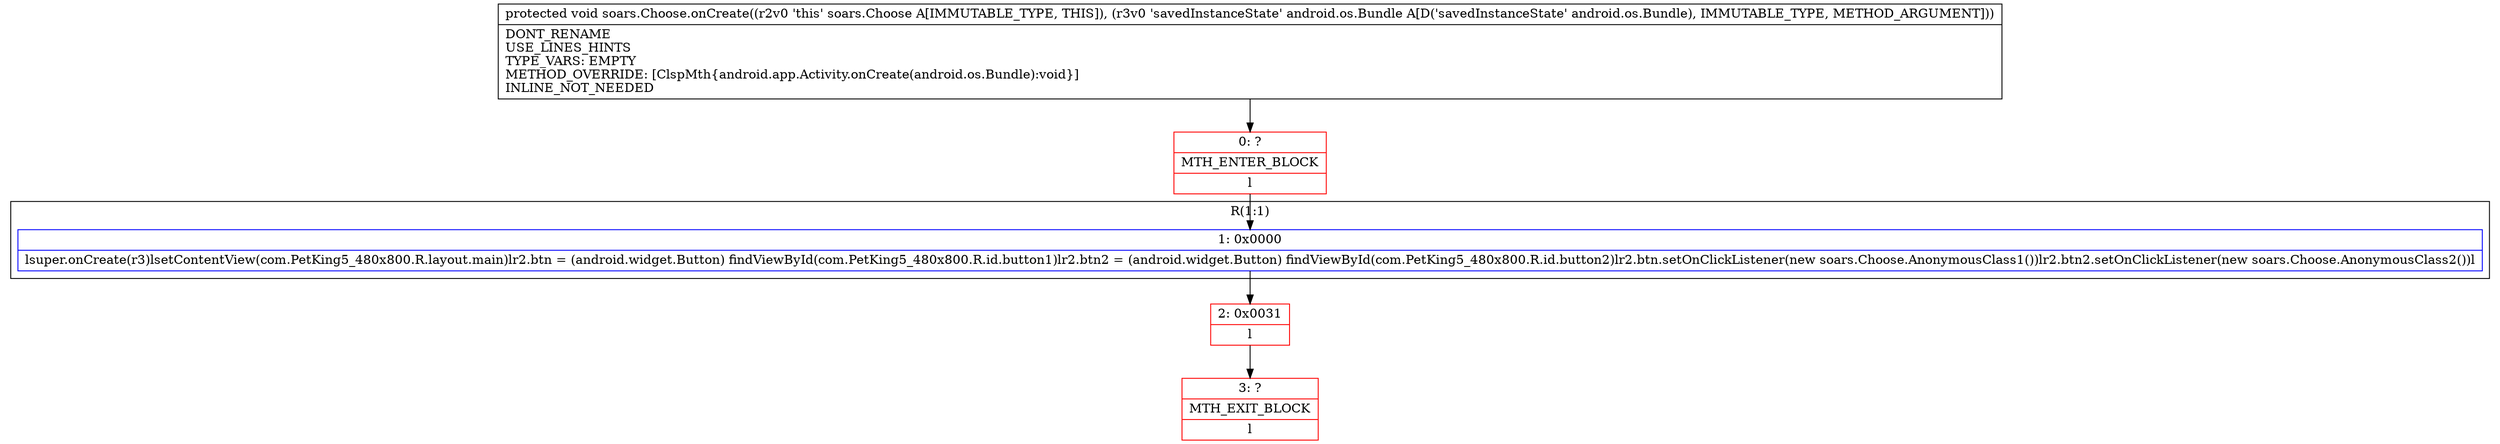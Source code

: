 digraph "CFG forsoars.Choose.onCreate(Landroid\/os\/Bundle;)V" {
subgraph cluster_Region_1635537284 {
label = "R(1:1)";
node [shape=record,color=blue];
Node_1 [shape=record,label="{1\:\ 0x0000|lsuper.onCreate(r3)lsetContentView(com.PetKing5_480x800.R.layout.main)lr2.btn = (android.widget.Button) findViewById(com.PetKing5_480x800.R.id.button1)lr2.btn2 = (android.widget.Button) findViewById(com.PetKing5_480x800.R.id.button2)lr2.btn.setOnClickListener(new soars.Choose.AnonymousClass1())lr2.btn2.setOnClickListener(new soars.Choose.AnonymousClass2())l}"];
}
Node_0 [shape=record,color=red,label="{0\:\ ?|MTH_ENTER_BLOCK\l|l}"];
Node_2 [shape=record,color=red,label="{2\:\ 0x0031|l}"];
Node_3 [shape=record,color=red,label="{3\:\ ?|MTH_EXIT_BLOCK\l|l}"];
MethodNode[shape=record,label="{protected void soars.Choose.onCreate((r2v0 'this' soars.Choose A[IMMUTABLE_TYPE, THIS]), (r3v0 'savedInstanceState' android.os.Bundle A[D('savedInstanceState' android.os.Bundle), IMMUTABLE_TYPE, METHOD_ARGUMENT]))  | DONT_RENAME\lUSE_LINES_HINTS\lTYPE_VARS: EMPTY\lMETHOD_OVERRIDE: [ClspMth\{android.app.Activity.onCreate(android.os.Bundle):void\}]\lINLINE_NOT_NEEDED\l}"];
MethodNode -> Node_0;
Node_1 -> Node_2;
Node_0 -> Node_1;
Node_2 -> Node_3;
}

